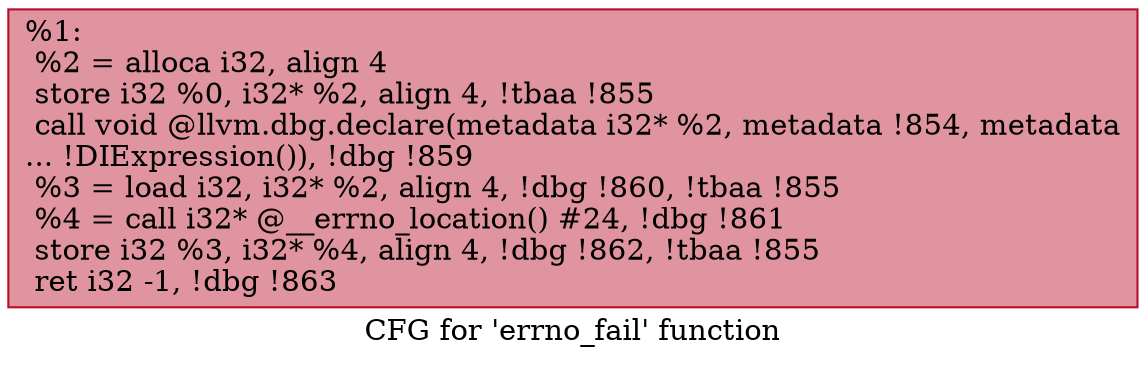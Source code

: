 digraph "CFG for 'errno_fail' function" {
	label="CFG for 'errno_fail' function";

	Node0x2534600 [shape=record,color="#b70d28ff", style=filled, fillcolor="#b70d2870",label="{%1:\l  %2 = alloca i32, align 4\l  store i32 %0, i32* %2, align 4, !tbaa !855\l  call void @llvm.dbg.declare(metadata i32* %2, metadata !854, metadata\l... !DIExpression()), !dbg !859\l  %3 = load i32, i32* %2, align 4, !dbg !860, !tbaa !855\l  %4 = call i32* @__errno_location() #24, !dbg !861\l  store i32 %3, i32* %4, align 4, !dbg !862, !tbaa !855\l  ret i32 -1, !dbg !863\l}"];
}
